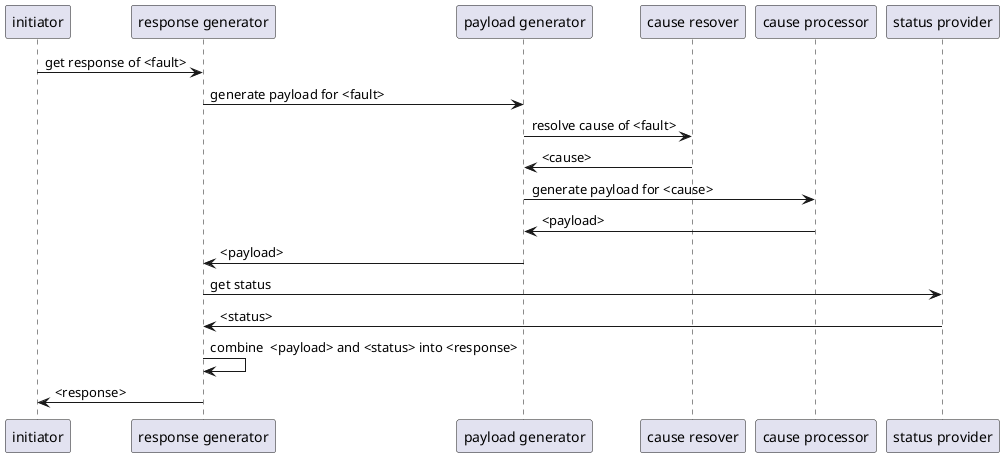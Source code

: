 @startuml
"initiator" -> "response generator" : get response of <fault>
"response generator" -> "payload generator" : generate payload for <fault>
"payload generator" -> "cause resover" : resolve cause of <fault>
"cause resover" -> "payload generator" : <cause>
"payload generator" -> "cause processor" : generate payload for <cause>
"cause processor" -> "payload generator" : <payload>
"payload generator" -> "response generator" : <payload>
"response generator" -> "status provider" : get status
"status provider" -> "response generator" : <status>
"response generator" -> "response generator" : combine  <payload> and <status> into <response>
"response generator" -> "initiator" : <response>
@enduml
